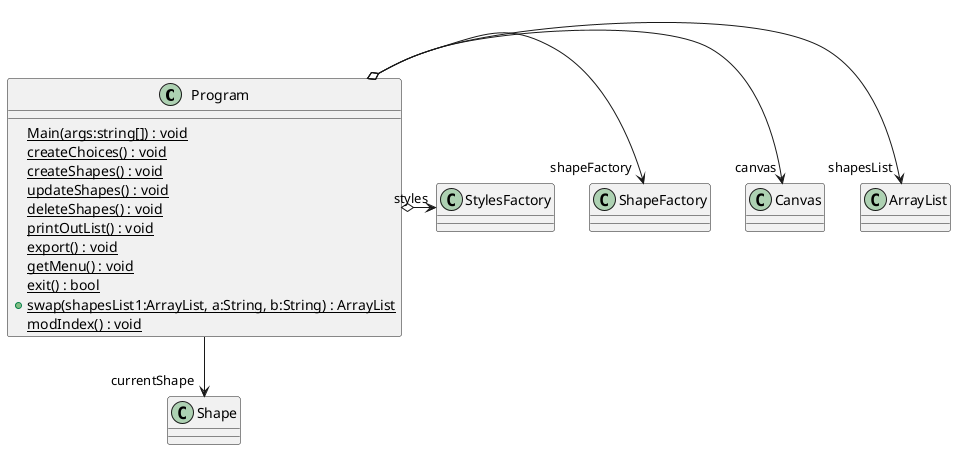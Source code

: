 @startuml
class Program {
    {static} Main(args:string[]) : void
    {static} createChoices() : void
    {static} createShapes() : void
    {static} updateShapes() : void
    {static} deleteShapes() : void
    {static} printOutList() : void
    {static} export() : void
    {static} getMenu() : void
    {static} exit() : bool
    + {static} swap(shapesList1:ArrayList, a:String, b:String) : ArrayList
    {static} modIndex() : void
}
Program o-> "shapesList" ArrayList
Program o-> "canvas" Canvas
Program --> "currentShape" Shape
Program o-> "shapeFactory" ShapeFactory
Program o-> "styles" StylesFactory
@enduml
